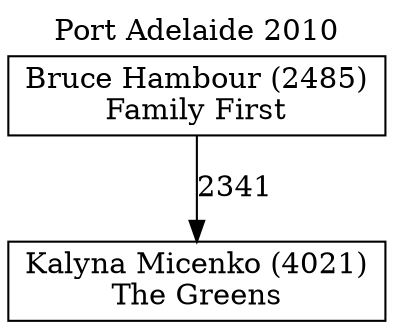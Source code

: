 // House preference flow
digraph "Kalyna Micenko (4021)_Port Adelaide_2010" {
	graph [label="Port Adelaide 2010" labelloc=t mclimit=10]
	node [shape=box]
	"Bruce Hambour (2485)" [label="Bruce Hambour (2485)
Family First"]
	"Kalyna Micenko (4021)" [label="Kalyna Micenko (4021)
The Greens"]
	"Bruce Hambour (2485)" -> "Kalyna Micenko (4021)" [label=2341]
}
